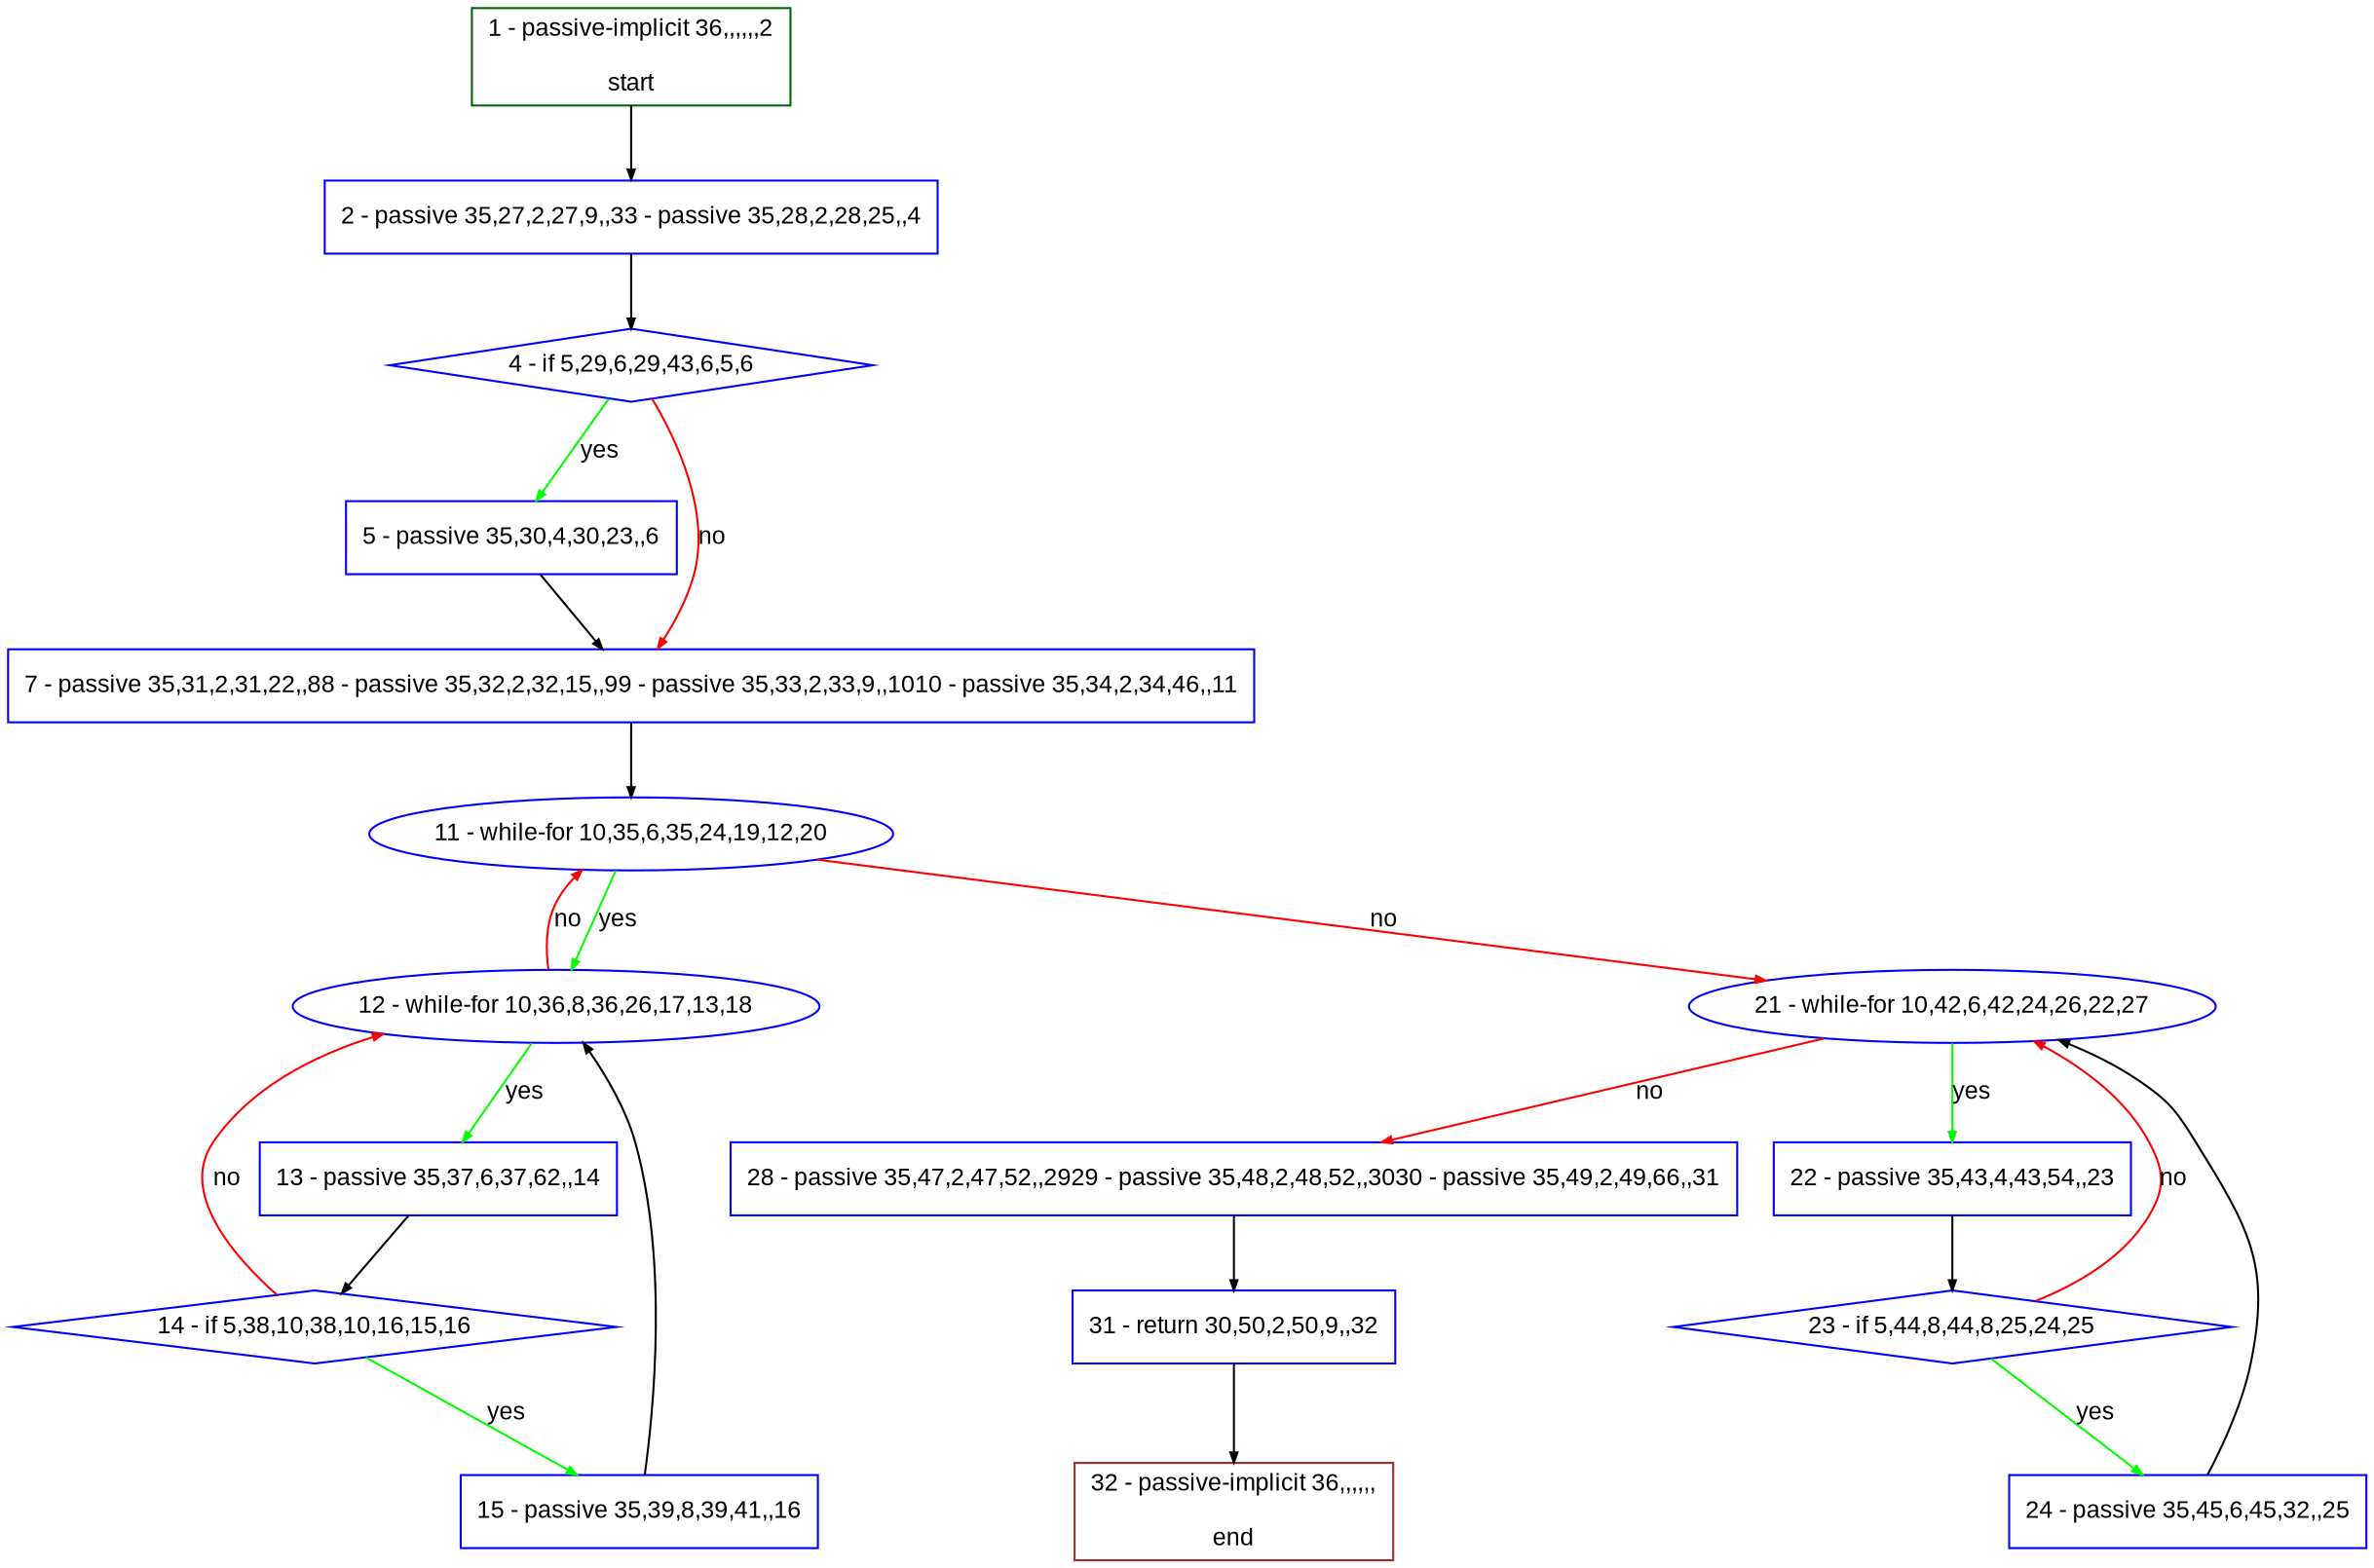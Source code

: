 digraph "" {
  graph [pack="true", label="", fontsize="12", packmode="clust", fontname="Arial", fillcolor="#FFFFCC", bgcolor="white", style="rounded,filled", compound="true"];
  node [node_initialized="no", label="", color="grey", fontsize="12", fillcolor="white", fontname="Arial", style="filled", shape="rectangle", compound="true", fixedsize="false"];
  edge [fontcolor="black", arrowhead="normal", arrowtail="none", arrowsize="0.5", ltail="", label="", color="black", fontsize="12", lhead="", fontname="Arial", dir="forward", compound="true"];
  __N1 [label="2 - passive 35,27,2,27,9,,33 - passive 35,28,2,28,25,,4", color="#0000ff", fillcolor="#ffffff", style="filled", shape="box"];
  __N2 [label="1 - passive-implicit 36,,,,,,2\n\nstart", color="#006400", fillcolor="#ffffff", style="filled", shape="box"];
  __N3 [label="4 - if 5,29,6,29,43,6,5,6", color="#0000ff", fillcolor="#ffffff", style="filled", shape="diamond"];
  __N4 [label="5 - passive 35,30,4,30,23,,6", color="#0000ff", fillcolor="#ffffff", style="filled", shape="box"];
  __N5 [label="7 - passive 35,31,2,31,22,,88 - passive 35,32,2,32,15,,99 - passive 35,33,2,33,9,,1010 - passive 35,34,2,34,46,,11", color="#0000ff", fillcolor="#ffffff", style="filled", shape="box"];
  __N6 [label="11 - while-for 10,35,6,35,24,19,12,20", color="#0000ff", fillcolor="#ffffff", style="filled", shape="oval"];
  __N7 [label="12 - while-for 10,36,8,36,26,17,13,18", color="#0000ff", fillcolor="#ffffff", style="filled", shape="oval"];
  __N8 [label="21 - while-for 10,42,6,42,24,26,22,27", color="#0000ff", fillcolor="#ffffff", style="filled", shape="oval"];
  __N9 [label="13 - passive 35,37,6,37,62,,14", color="#0000ff", fillcolor="#ffffff", style="filled", shape="box"];
  __N10 [label="14 - if 5,38,10,38,10,16,15,16", color="#0000ff", fillcolor="#ffffff", style="filled", shape="diamond"];
  __N11 [label="15 - passive 35,39,8,39,41,,16", color="#0000ff", fillcolor="#ffffff", style="filled", shape="box"];
  __N12 [label="22 - passive 35,43,4,43,54,,23", color="#0000ff", fillcolor="#ffffff", style="filled", shape="box"];
  __N13 [label="28 - passive 35,47,2,47,52,,2929 - passive 35,48,2,48,52,,3030 - passive 35,49,2,49,66,,31", color="#0000ff", fillcolor="#ffffff", style="filled", shape="box"];
  __N14 [label="23 - if 5,44,8,44,8,25,24,25", color="#0000ff", fillcolor="#ffffff", style="filled", shape="diamond"];
  __N15 [label="24 - passive 35,45,6,45,32,,25", color="#0000ff", fillcolor="#ffffff", style="filled", shape="box"];
  __N16 [label="31 - return 30,50,2,50,9,,32", color="#0000ff", fillcolor="#ffffff", style="filled", shape="box"];
  __N17 [label="32 - passive-implicit 36,,,,,,\n\nend", color="#a52a2a", fillcolor="#ffffff", style="filled", shape="box"];
  __N2 -> __N1 [arrowhead="normal", arrowtail="none", color="#000000", label="", dir="forward"];
  __N1 -> __N3 [arrowhead="normal", arrowtail="none", color="#000000", label="", dir="forward"];
  __N3 -> __N4 [arrowhead="normal", arrowtail="none", color="#00ff00", label="yes", dir="forward"];
  __N3 -> __N5 [arrowhead="normal", arrowtail="none", color="#ff0000", label="no", dir="forward"];
  __N4 -> __N5 [arrowhead="normal", arrowtail="none", color="#000000", label="", dir="forward"];
  __N5 -> __N6 [arrowhead="normal", arrowtail="none", color="#000000", label="", dir="forward"];
  __N6 -> __N7 [arrowhead="normal", arrowtail="none", color="#00ff00", label="yes", dir="forward"];
  __N7 -> __N6 [arrowhead="normal", arrowtail="none", color="#ff0000", label="no", dir="forward"];
  __N6 -> __N8 [arrowhead="normal", arrowtail="none", color="#ff0000", label="no", dir="forward"];
  __N7 -> __N9 [arrowhead="normal", arrowtail="none", color="#00ff00", label="yes", dir="forward"];
  __N9 -> __N10 [arrowhead="normal", arrowtail="none", color="#000000", label="", dir="forward"];
  __N10 -> __N7 [arrowhead="normal", arrowtail="none", color="#ff0000", label="no", dir="forward"];
  __N10 -> __N11 [arrowhead="normal", arrowtail="none", color="#00ff00", label="yes", dir="forward"];
  __N11 -> __N7 [arrowhead="normal", arrowtail="none", color="#000000", label="", dir="forward"];
  __N8 -> __N12 [arrowhead="normal", arrowtail="none", color="#00ff00", label="yes", dir="forward"];
  __N8 -> __N13 [arrowhead="normal", arrowtail="none", color="#ff0000", label="no", dir="forward"];
  __N12 -> __N14 [arrowhead="normal", arrowtail="none", color="#000000", label="", dir="forward"];
  __N14 -> __N8 [arrowhead="normal", arrowtail="none", color="#ff0000", label="no", dir="forward"];
  __N14 -> __N15 [arrowhead="normal", arrowtail="none", color="#00ff00", label="yes", dir="forward"];
  __N15 -> __N8 [arrowhead="normal", arrowtail="none", color="#000000", label="", dir="forward"];
  __N13 -> __N16 [arrowhead="normal", arrowtail="none", color="#000000", label="", dir="forward"];
  __N16 -> __N17 [arrowhead="normal", arrowtail="none", color="#000000", label="", dir="forward"];
}
